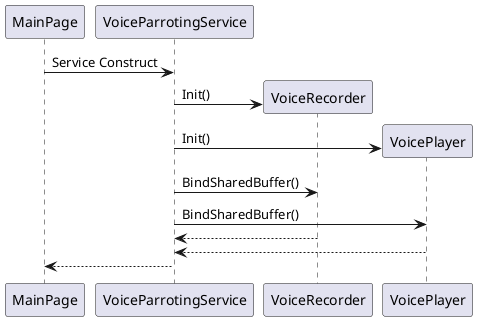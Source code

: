 @startuml VoiceParrotingSequence_ServiceConstruct
participant MainPage
participant VoiceParrotingService as Service
MainPage -> Service : Service Construct
create VoiceRecorder
Service -> VoiceRecorder : Init() 
create VoicePlayer
Service -> VoicePlayer : Init()

Service -> VoiceRecorder : BindSharedBuffer()
Service -> VoicePlayer : BindSharedBuffer()

VoiceRecorder --> Service 
VoicePlayer --> Service 

Service --> MainPage 

@enduml